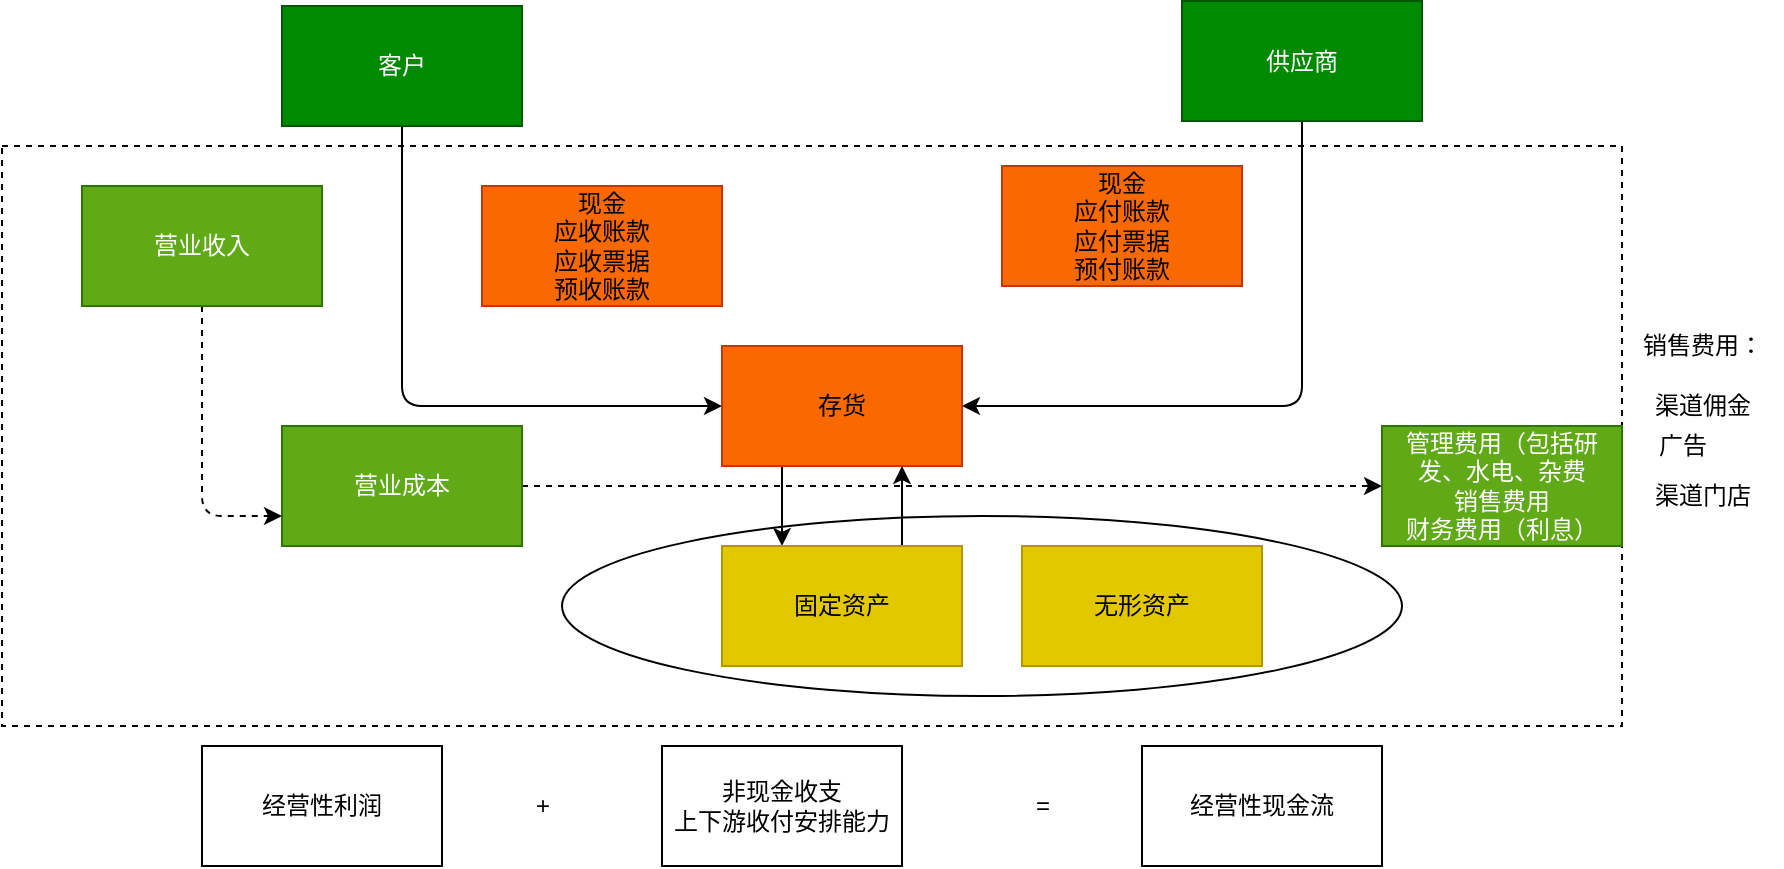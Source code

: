 <mxfile>
    <diagram id="MzQx_ZACaDGJQRaWkQTs" name="Page-1">
        <mxGraphModel dx="1223" dy="433" grid="1" gridSize="10" guides="1" tooltips="1" connect="1" arrows="1" fold="1" page="1" pageScale="1" pageWidth="827" pageHeight="1169" math="0" shadow="0">
            <root>
                <mxCell id="0"/>
                <mxCell id="1" parent="0"/>
                <mxCell id="20" value="" style="whiteSpace=wrap;html=1;dashed=1;" parent="1" vertex="1">
                    <mxGeometry x="-60" y="80" width="810" height="290" as="geometry"/>
                </mxCell>
                <mxCell id="19" value="" style="ellipse;whiteSpace=wrap;html=1;" parent="1" vertex="1">
                    <mxGeometry x="220" y="265" width="420" height="90" as="geometry"/>
                </mxCell>
                <mxCell id="8" value="" style="edgeStyle=orthogonalEdgeStyle;html=1;entryX=0;entryY=0.5;entryDx=0;entryDy=0;exitX=0.5;exitY=1;exitDx=0;exitDy=0;" parent="1" source="2" target="4" edge="1">
                    <mxGeometry relative="1" as="geometry"/>
                </mxCell>
                <mxCell id="2" value="客户" style="whiteSpace=wrap;html=1;fillColor=#008a00;fontColor=#ffffff;strokeColor=#005700;" parent="1" vertex="1">
                    <mxGeometry x="80" y="10" width="120" height="60" as="geometry"/>
                </mxCell>
                <mxCell id="6" style="edgeStyle=orthogonalEdgeStyle;html=1;entryX=1;entryY=0.5;entryDx=0;entryDy=0;exitX=0.5;exitY=1;exitDx=0;exitDy=0;" parent="1" source="3" target="4" edge="1">
                    <mxGeometry relative="1" as="geometry">
                        <mxPoint x="510" y="192.5" as="targetPoint"/>
                    </mxGeometry>
                </mxCell>
                <mxCell id="3" value="供应商" style="whiteSpace=wrap;html=1;fillColor=#008a00;fontColor=#ffffff;strokeColor=#005700;" parent="1" vertex="1">
                    <mxGeometry x="530" y="7.5" width="120" height="60" as="geometry"/>
                </mxCell>
                <mxCell id="17" style="edgeStyle=orthogonalEdgeStyle;html=1;exitX=0.25;exitY=1;exitDx=0;exitDy=0;entryX=0.25;entryY=0;entryDx=0;entryDy=0;" parent="1" source="4" target="15" edge="1">
                    <mxGeometry relative="1" as="geometry"/>
                </mxCell>
                <mxCell id="4" value="存货" style="whiteSpace=wrap;html=1;fillColor=#fa6800;fontColor=#000000;strokeColor=#C73500;" parent="1" vertex="1">
                    <mxGeometry x="300" y="180" width="120" height="60" as="geometry"/>
                </mxCell>
                <mxCell id="14" style="edgeStyle=orthogonalEdgeStyle;html=1;exitX=1;exitY=0.5;exitDx=0;exitDy=0;entryX=0;entryY=0.5;entryDx=0;entryDy=0;dashed=1;" parent="1" source="7" target="13" edge="1">
                    <mxGeometry relative="1" as="geometry"/>
                </mxCell>
                <mxCell id="7" value="营业成本" style="whiteSpace=wrap;html=1;fillColor=#60a917;fontColor=#ffffff;strokeColor=#2D7600;" parent="1" vertex="1">
                    <mxGeometry x="80" y="220" width="120" height="60" as="geometry"/>
                </mxCell>
                <mxCell id="12" style="edgeStyle=orthogonalEdgeStyle;html=1;exitX=0.5;exitY=1;exitDx=0;exitDy=0;entryX=0;entryY=0.75;entryDx=0;entryDy=0;dashed=1;" parent="1" source="9" target="7" edge="1">
                    <mxGeometry relative="1" as="geometry"/>
                </mxCell>
                <mxCell id="9" value="营业收入" style="whiteSpace=wrap;html=1;fillColor=#60a917;fontColor=#ffffff;strokeColor=#2D7600;" parent="1" vertex="1">
                    <mxGeometry x="-20" y="100" width="120" height="60" as="geometry"/>
                </mxCell>
                <mxCell id="10" value="现金&lt;br&gt;应收账款&lt;br&gt;应收票据&lt;br&gt;预收账款" style="whiteSpace=wrap;html=1;fillColor=#fa6800;fontColor=#000000;strokeColor=#C73500;" parent="1" vertex="1">
                    <mxGeometry x="180" y="100" width="120" height="60" as="geometry"/>
                </mxCell>
                <mxCell id="11" value="现金&lt;br&gt;应付账款&lt;br&gt;应付票据&lt;br&gt;预付账款" style="whiteSpace=wrap;html=1;fillColor=#fa6800;fontColor=#000000;strokeColor=#C73500;" parent="1" vertex="1">
                    <mxGeometry x="440" y="90" width="120" height="60" as="geometry"/>
                </mxCell>
                <mxCell id="13" value="管理费用（包括研发、水电、杂费&lt;br&gt;销售费用&lt;br&gt;财务费用（利息）" style="whiteSpace=wrap;html=1;fillColor=#60a917;fontColor=#ffffff;strokeColor=#2D7600;" parent="1" vertex="1">
                    <mxGeometry x="630" y="220" width="120" height="60" as="geometry"/>
                </mxCell>
                <mxCell id="18" style="edgeStyle=orthogonalEdgeStyle;html=1;exitX=0.75;exitY=0;exitDx=0;exitDy=0;entryX=0.75;entryY=1;entryDx=0;entryDy=0;" parent="1" source="15" target="4" edge="1">
                    <mxGeometry relative="1" as="geometry">
                        <mxPoint x="390" y="250" as="targetPoint"/>
                    </mxGeometry>
                </mxCell>
                <mxCell id="15" value="固定资产" style="whiteSpace=wrap;html=1;fillColor=#e3c800;fontColor=#000000;strokeColor=#B09500;" parent="1" vertex="1">
                    <mxGeometry x="300" y="280" width="120" height="60" as="geometry"/>
                </mxCell>
                <mxCell id="16" value="无形资产" style="whiteSpace=wrap;html=1;fillColor=#e3c800;fontColor=#000000;strokeColor=#B09500;" parent="1" vertex="1">
                    <mxGeometry x="450" y="280" width="120" height="60" as="geometry"/>
                </mxCell>
                <mxCell id="21" value="经营性利润" style="whiteSpace=wrap;html=1;" parent="1" vertex="1">
                    <mxGeometry x="40" y="380" width="120" height="60" as="geometry"/>
                </mxCell>
                <mxCell id="22" value="经营性现金流" style="whiteSpace=wrap;html=1;" parent="1" vertex="1">
                    <mxGeometry x="510" y="380" width="120" height="60" as="geometry"/>
                </mxCell>
                <mxCell id="23" value="非现金收支&lt;br&gt;上下游收付安排能力" style="whiteSpace=wrap;html=1;" parent="1" vertex="1">
                    <mxGeometry x="270" y="380" width="120" height="60" as="geometry"/>
                </mxCell>
                <mxCell id="24" value="渠道佣金" style="text;html=1;align=center;verticalAlign=middle;resizable=0;points=[];autosize=1;strokeColor=none;fillColor=none;" parent="1" vertex="1">
                    <mxGeometry x="760" y="200" width="60" height="20" as="geometry"/>
                </mxCell>
                <mxCell id="25" value="广告" style="text;html=1;align=center;verticalAlign=middle;resizable=0;points=[];autosize=1;strokeColor=none;fillColor=none;" parent="1" vertex="1">
                    <mxGeometry x="760" y="220" width="40" height="20" as="geometry"/>
                </mxCell>
                <mxCell id="26" value="渠道门店" style="text;html=1;align=center;verticalAlign=middle;resizable=0;points=[];autosize=1;strokeColor=none;fillColor=none;" parent="1" vertex="1">
                    <mxGeometry x="760" y="245" width="60" height="20" as="geometry"/>
                </mxCell>
                <mxCell id="27" value="销售费用：" style="text;html=1;align=center;verticalAlign=middle;resizable=0;points=[];autosize=1;strokeColor=none;fillColor=none;" parent="1" vertex="1">
                    <mxGeometry x="750" y="170" width="80" height="20" as="geometry"/>
                </mxCell>
                <mxCell id="28" value="=" style="text;html=1;align=center;verticalAlign=middle;resizable=0;points=[];autosize=1;strokeColor=none;fillColor=none;" parent="1" vertex="1">
                    <mxGeometry x="450" y="400" width="20" height="20" as="geometry"/>
                </mxCell>
                <mxCell id="29" value="+" style="text;html=1;align=center;verticalAlign=middle;resizable=0;points=[];autosize=1;strokeColor=none;fillColor=none;" parent="1" vertex="1">
                    <mxGeometry x="200" y="400" width="20" height="20" as="geometry"/>
                </mxCell>
            </root>
        </mxGraphModel>
    </diagram>
</mxfile>